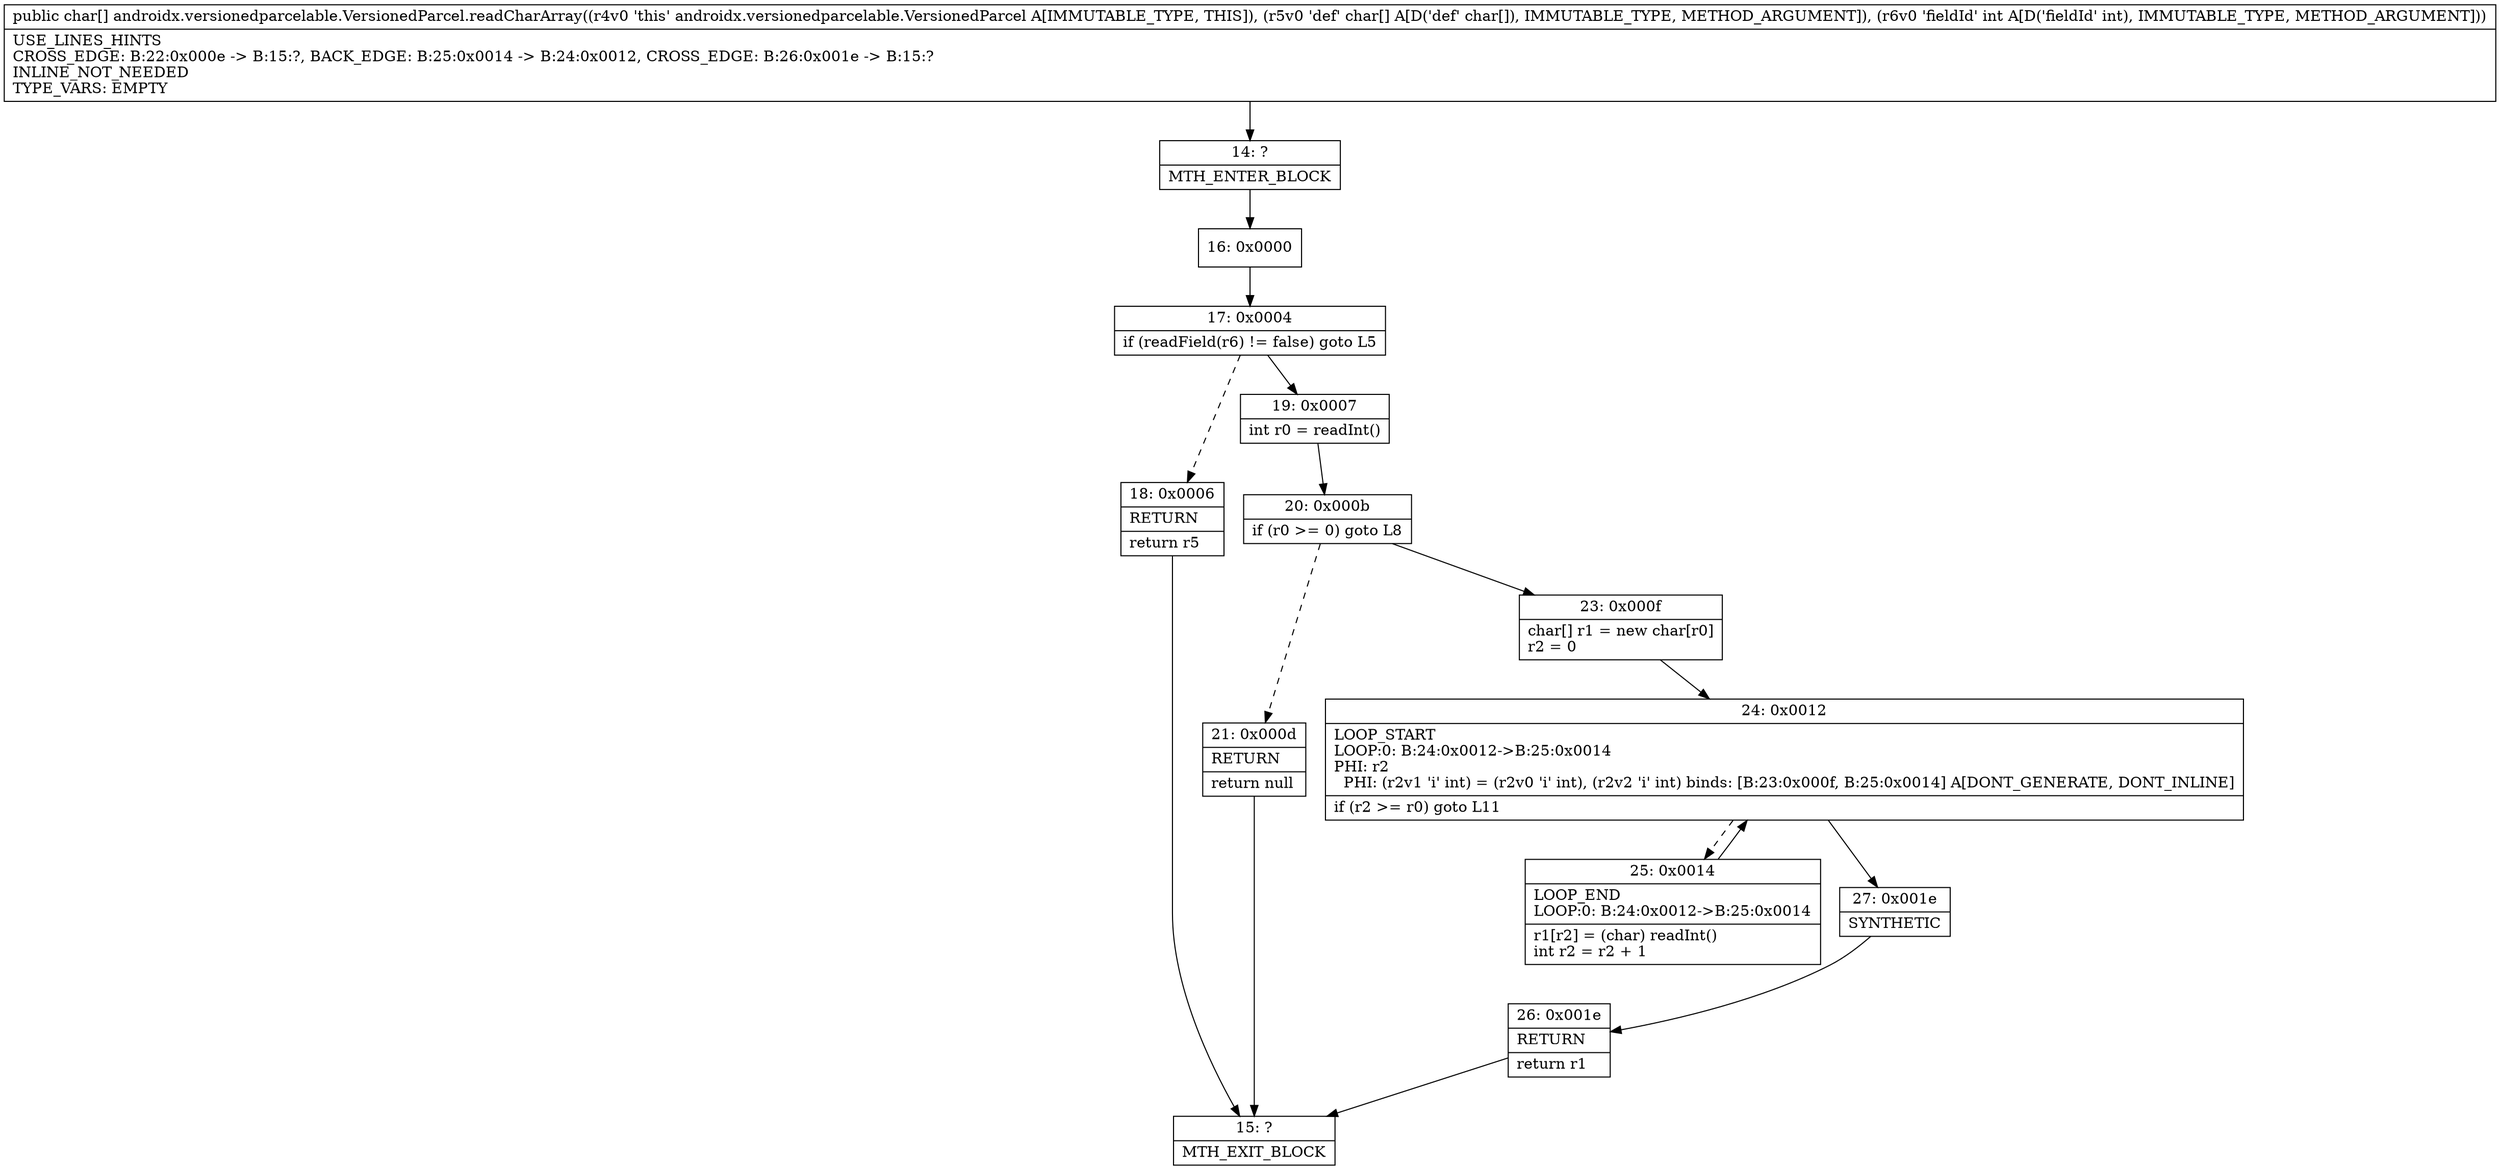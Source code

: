 digraph "CFG forandroidx.versionedparcelable.VersionedParcel.readCharArray([CI)[C" {
Node_14 [shape=record,label="{14\:\ ?|MTH_ENTER_BLOCK\l}"];
Node_16 [shape=record,label="{16\:\ 0x0000}"];
Node_17 [shape=record,label="{17\:\ 0x0004|if (readField(r6) != false) goto L5\l}"];
Node_18 [shape=record,label="{18\:\ 0x0006|RETURN\l|return r5\l}"];
Node_15 [shape=record,label="{15\:\ ?|MTH_EXIT_BLOCK\l}"];
Node_19 [shape=record,label="{19\:\ 0x0007|int r0 = readInt()\l}"];
Node_20 [shape=record,label="{20\:\ 0x000b|if (r0 \>= 0) goto L8\l}"];
Node_21 [shape=record,label="{21\:\ 0x000d|RETURN\l|return null\l}"];
Node_23 [shape=record,label="{23\:\ 0x000f|char[] r1 = new char[r0]\lr2 = 0\l}"];
Node_24 [shape=record,label="{24\:\ 0x0012|LOOP_START\lLOOP:0: B:24:0x0012\-\>B:25:0x0014\lPHI: r2 \l  PHI: (r2v1 'i' int) = (r2v0 'i' int), (r2v2 'i' int) binds: [B:23:0x000f, B:25:0x0014] A[DONT_GENERATE, DONT_INLINE]\l|if (r2 \>= r0) goto L11\l}"];
Node_25 [shape=record,label="{25\:\ 0x0014|LOOP_END\lLOOP:0: B:24:0x0012\-\>B:25:0x0014\l|r1[r2] = (char) readInt()\lint r2 = r2 + 1\l}"];
Node_27 [shape=record,label="{27\:\ 0x001e|SYNTHETIC\l}"];
Node_26 [shape=record,label="{26\:\ 0x001e|RETURN\l|return r1\l}"];
MethodNode[shape=record,label="{public char[] androidx.versionedparcelable.VersionedParcel.readCharArray((r4v0 'this' androidx.versionedparcelable.VersionedParcel A[IMMUTABLE_TYPE, THIS]), (r5v0 'def' char[] A[D('def' char[]), IMMUTABLE_TYPE, METHOD_ARGUMENT]), (r6v0 'fieldId' int A[D('fieldId' int), IMMUTABLE_TYPE, METHOD_ARGUMENT]))  | USE_LINES_HINTS\lCROSS_EDGE: B:22:0x000e \-\> B:15:?, BACK_EDGE: B:25:0x0014 \-\> B:24:0x0012, CROSS_EDGE: B:26:0x001e \-\> B:15:?\lINLINE_NOT_NEEDED\lTYPE_VARS: EMPTY\l}"];
MethodNode -> Node_14;Node_14 -> Node_16;
Node_16 -> Node_17;
Node_17 -> Node_18[style=dashed];
Node_17 -> Node_19;
Node_18 -> Node_15;
Node_19 -> Node_20;
Node_20 -> Node_21[style=dashed];
Node_20 -> Node_23;
Node_21 -> Node_15;
Node_23 -> Node_24;
Node_24 -> Node_25[style=dashed];
Node_24 -> Node_27;
Node_25 -> Node_24;
Node_27 -> Node_26;
Node_26 -> Node_15;
}


